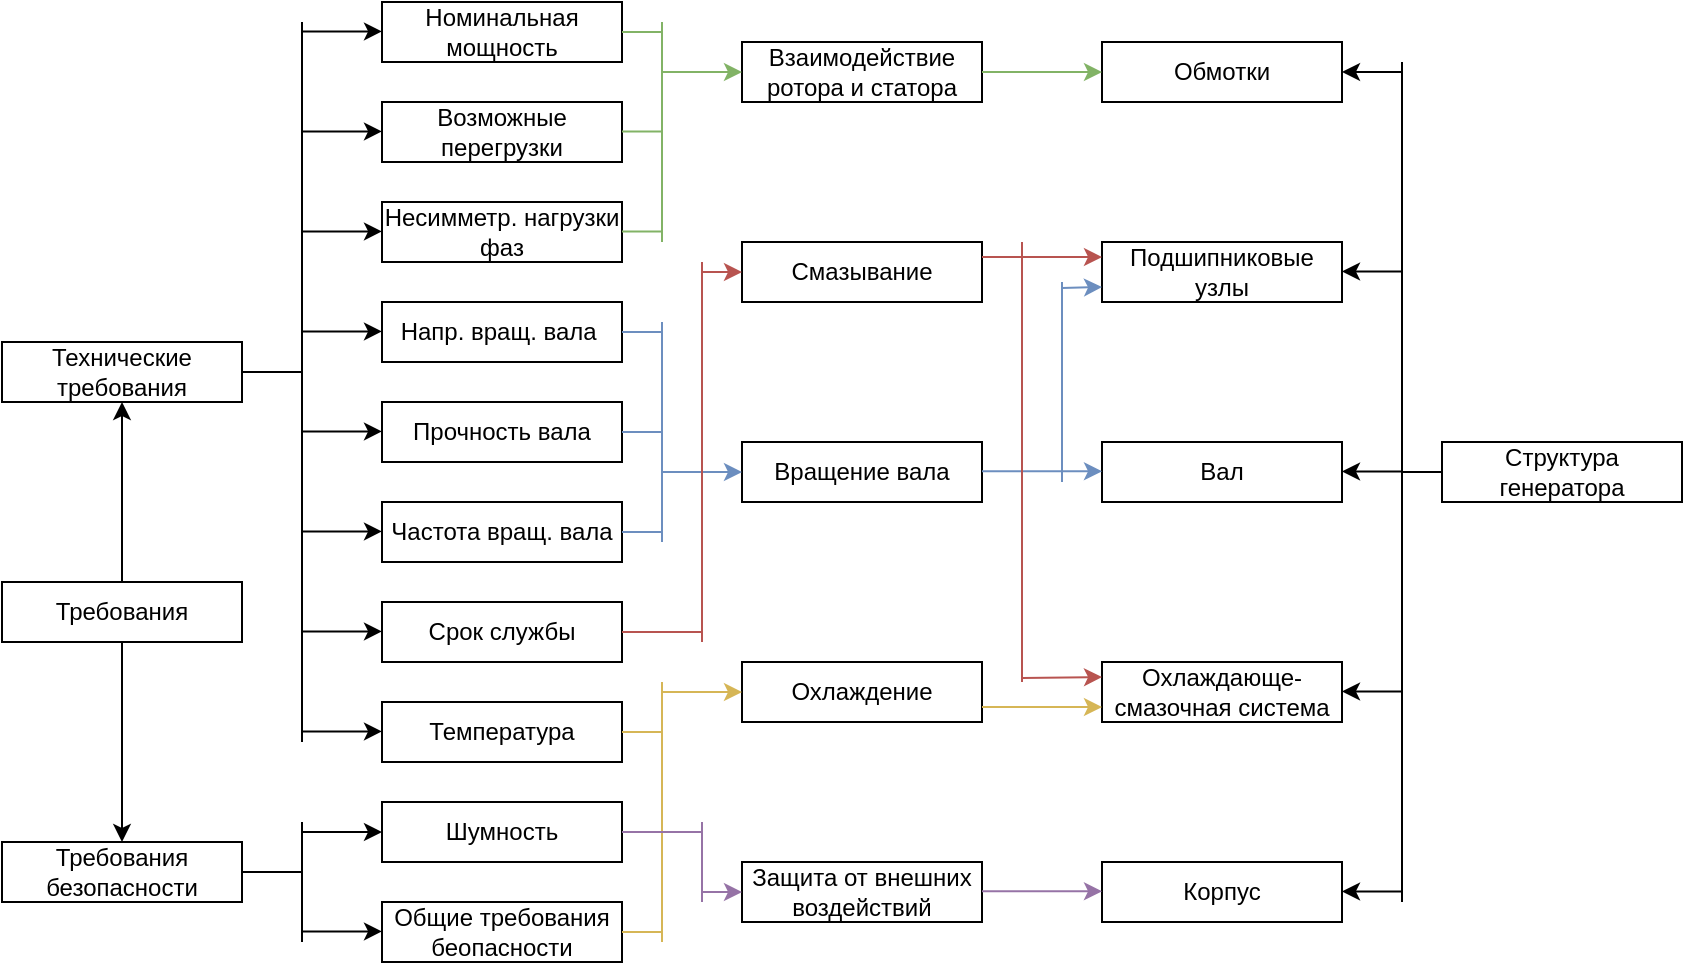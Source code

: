 <mxfile version="14.2.3" type="device"><diagram id="kgpKYQtTHZ0yAKxKKP6v" name="Page-1"><mxGraphModel dx="981" dy="548" grid="1" gridSize="10" guides="1" tooltips="1" connect="1" arrows="1" fold="1" page="1" pageScale="1" pageWidth="850" pageHeight="1100" math="0" shadow="0"><root><mxCell id="0"/><mxCell id="1" parent="0"/><mxCell id="SkDZV_Bis3ysf2tunas2-1" value="Номинальная мощность" style="rounded=0;whiteSpace=wrap;html=1;" vertex="1" parent="1"><mxGeometry x="200" y="240" width="120" height="30" as="geometry"/></mxCell><mxCell id="SkDZV_Bis3ysf2tunas2-2" value="Возможные перегрузки" style="rounded=0;whiteSpace=wrap;html=1;" vertex="1" parent="1"><mxGeometry x="200" y="290" width="120" height="30" as="geometry"/></mxCell><mxCell id="SkDZV_Bis3ysf2tunas2-3" value="Несимметр. нагрузки фаз" style="rounded=0;whiteSpace=wrap;html=1;" vertex="1" parent="1"><mxGeometry x="200" y="340" width="120" height="30" as="geometry"/></mxCell><mxCell id="SkDZV_Bis3ysf2tunas2-4" value="Напр. вращ. вала&amp;nbsp;" style="rounded=0;whiteSpace=wrap;html=1;" vertex="1" parent="1"><mxGeometry x="200" y="390" width="120" height="30" as="geometry"/></mxCell><mxCell id="SkDZV_Bis3ysf2tunas2-5" value="Прочность вала" style="rounded=0;whiteSpace=wrap;html=1;" vertex="1" parent="1"><mxGeometry x="200" y="440" width="120" height="30" as="geometry"/></mxCell><mxCell id="SkDZV_Bis3ysf2tunas2-6" value="Частота вращ. вала" style="rounded=0;whiteSpace=wrap;html=1;" vertex="1" parent="1"><mxGeometry x="200" y="490" width="120" height="30" as="geometry"/></mxCell><mxCell id="SkDZV_Bis3ysf2tunas2-7" value="Срок службы" style="rounded=0;whiteSpace=wrap;html=1;" vertex="1" parent="1"><mxGeometry x="200" y="540" width="120" height="30" as="geometry"/></mxCell><mxCell id="SkDZV_Bis3ysf2tunas2-9" value="Температура" style="rounded=0;whiteSpace=wrap;html=1;" vertex="1" parent="1"><mxGeometry x="200" y="590" width="120" height="30" as="geometry"/></mxCell><mxCell id="SkDZV_Bis3ysf2tunas2-10" value="Шумность" style="rounded=0;whiteSpace=wrap;html=1;" vertex="1" parent="1"><mxGeometry x="200" y="640" width="120" height="30" as="geometry"/></mxCell><mxCell id="SkDZV_Bis3ysf2tunas2-11" value="Общие требования беопасности" style="rounded=0;whiteSpace=wrap;html=1;" vertex="1" parent="1"><mxGeometry x="200" y="690" width="120" height="30" as="geometry"/></mxCell><mxCell id="SkDZV_Bis3ysf2tunas2-12" value="Технические требования" style="rounded=0;whiteSpace=wrap;html=1;" vertex="1" parent="1"><mxGeometry x="10" y="410" width="120" height="30" as="geometry"/></mxCell><mxCell id="SkDZV_Bis3ysf2tunas2-13" value="Требования безопасности" style="rounded=0;whiteSpace=wrap;html=1;" vertex="1" parent="1"><mxGeometry x="10" y="660" width="120" height="30" as="geometry"/></mxCell><mxCell id="SkDZV_Bis3ysf2tunas2-14" value="Требования" style="rounded=0;whiteSpace=wrap;html=1;" vertex="1" parent="1"><mxGeometry x="10" y="530" width="120" height="30" as="geometry"/></mxCell><mxCell id="SkDZV_Bis3ysf2tunas2-15" value="" style="endArrow=classic;html=1;exitX=0.5;exitY=0;exitDx=0;exitDy=0;entryX=0.5;entryY=1;entryDx=0;entryDy=0;" edge="1" parent="1" source="SkDZV_Bis3ysf2tunas2-14" target="SkDZV_Bis3ysf2tunas2-12"><mxGeometry width="50" height="50" relative="1" as="geometry"><mxPoint x="230" y="550" as="sourcePoint"/><mxPoint x="280" y="500" as="targetPoint"/><Array as="points"><mxPoint x="70" y="460"/></Array></mxGeometry></mxCell><mxCell id="SkDZV_Bis3ysf2tunas2-16" value="" style="endArrow=classic;html=1;exitX=0.5;exitY=1;exitDx=0;exitDy=0;entryX=0.5;entryY=0;entryDx=0;entryDy=0;" edge="1" parent="1" source="SkDZV_Bis3ysf2tunas2-14" target="SkDZV_Bis3ysf2tunas2-13"><mxGeometry width="50" height="50" relative="1" as="geometry"><mxPoint x="230" y="550" as="sourcePoint"/><mxPoint x="280" y="500" as="targetPoint"/></mxGeometry></mxCell><mxCell id="SkDZV_Bis3ysf2tunas2-17" value="" style="endArrow=classic;html=1;entryX=0;entryY=0.5;entryDx=0;entryDy=0;" edge="1" parent="1" target="SkDZV_Bis3ysf2tunas2-10"><mxGeometry width="50" height="50" relative="1" as="geometry"><mxPoint x="160" y="655" as="sourcePoint"/><mxPoint x="270" y="500" as="targetPoint"/></mxGeometry></mxCell><mxCell id="SkDZV_Bis3ysf2tunas2-18" value="" style="endArrow=classic;html=1;entryX=0;entryY=0.5;entryDx=0;entryDy=0;" edge="1" parent="1"><mxGeometry width="50" height="50" relative="1" as="geometry"><mxPoint x="160" y="704.71" as="sourcePoint"/><mxPoint x="200" y="704.71" as="targetPoint"/></mxGeometry></mxCell><mxCell id="SkDZV_Bis3ysf2tunas2-20" value="" style="endArrow=none;html=1;exitX=1;exitY=0.5;exitDx=0;exitDy=0;" edge="1" parent="1" source="SkDZV_Bis3ysf2tunas2-13"><mxGeometry width="50" height="50" relative="1" as="geometry"><mxPoint x="220" y="660" as="sourcePoint"/><mxPoint x="160" y="675" as="targetPoint"/></mxGeometry></mxCell><mxCell id="SkDZV_Bis3ysf2tunas2-22" value="" style="endArrow=none;html=1;" edge="1" parent="1"><mxGeometry width="50" height="50" relative="1" as="geometry"><mxPoint x="160" y="710" as="sourcePoint"/><mxPoint x="160" y="650" as="targetPoint"/></mxGeometry></mxCell><mxCell id="SkDZV_Bis3ysf2tunas2-23" value="" style="endArrow=none;html=1;" edge="1" parent="1"><mxGeometry width="50" height="50" relative="1" as="geometry"><mxPoint x="160" y="610" as="sourcePoint"/><mxPoint x="160" y="250" as="targetPoint"/></mxGeometry></mxCell><mxCell id="SkDZV_Bis3ysf2tunas2-25" value="" style="endArrow=classic;html=1;entryX=0;entryY=0.5;entryDx=0;entryDy=0;" edge="1" parent="1"><mxGeometry width="50" height="50" relative="1" as="geometry"><mxPoint x="160" y="604.71" as="sourcePoint"/><mxPoint x="200" y="604.71" as="targetPoint"/></mxGeometry></mxCell><mxCell id="SkDZV_Bis3ysf2tunas2-26" value="" style="endArrow=classic;html=1;entryX=0;entryY=0.5;entryDx=0;entryDy=0;" edge="1" parent="1"><mxGeometry width="50" height="50" relative="1" as="geometry"><mxPoint x="160" y="554.71" as="sourcePoint"/><mxPoint x="200" y="554.71" as="targetPoint"/></mxGeometry></mxCell><mxCell id="SkDZV_Bis3ysf2tunas2-27" value="" style="endArrow=classic;html=1;entryX=0;entryY=0.5;entryDx=0;entryDy=0;" edge="1" parent="1"><mxGeometry width="50" height="50" relative="1" as="geometry"><mxPoint x="160" y="504.71" as="sourcePoint"/><mxPoint x="200" y="504.71" as="targetPoint"/></mxGeometry></mxCell><mxCell id="SkDZV_Bis3ysf2tunas2-28" value="" style="endArrow=classic;html=1;entryX=0;entryY=0.5;entryDx=0;entryDy=0;" edge="1" parent="1"><mxGeometry width="50" height="50" relative="1" as="geometry"><mxPoint x="160" y="454.71" as="sourcePoint"/><mxPoint x="200" y="454.71" as="targetPoint"/></mxGeometry></mxCell><mxCell id="SkDZV_Bis3ysf2tunas2-29" value="" style="endArrow=classic;html=1;entryX=0;entryY=0.5;entryDx=0;entryDy=0;" edge="1" parent="1"><mxGeometry width="50" height="50" relative="1" as="geometry"><mxPoint x="160" y="404.71" as="sourcePoint"/><mxPoint x="200" y="404.71" as="targetPoint"/></mxGeometry></mxCell><mxCell id="SkDZV_Bis3ysf2tunas2-30" value="" style="endArrow=classic;html=1;entryX=0;entryY=0.5;entryDx=0;entryDy=0;" edge="1" parent="1"><mxGeometry width="50" height="50" relative="1" as="geometry"><mxPoint x="160" y="354.71" as="sourcePoint"/><mxPoint x="200" y="354.71" as="targetPoint"/></mxGeometry></mxCell><mxCell id="SkDZV_Bis3ysf2tunas2-31" value="" style="endArrow=classic;html=1;entryX=0;entryY=0.5;entryDx=0;entryDy=0;" edge="1" parent="1"><mxGeometry width="50" height="50" relative="1" as="geometry"><mxPoint x="160" y="304.71" as="sourcePoint"/><mxPoint x="200" y="304.71" as="targetPoint"/></mxGeometry></mxCell><mxCell id="SkDZV_Bis3ysf2tunas2-32" value="" style="endArrow=classic;html=1;entryX=0;entryY=0.5;entryDx=0;entryDy=0;" edge="1" parent="1"><mxGeometry width="50" height="50" relative="1" as="geometry"><mxPoint x="160" y="254.71" as="sourcePoint"/><mxPoint x="200" y="254.71" as="targetPoint"/></mxGeometry></mxCell><mxCell id="SkDZV_Bis3ysf2tunas2-33" value="" style="endArrow=none;html=1;exitX=1;exitY=0.5;exitDx=0;exitDy=0;" edge="1" parent="1" source="SkDZV_Bis3ysf2tunas2-12"><mxGeometry width="50" height="50" relative="1" as="geometry"><mxPoint x="420" y="480" as="sourcePoint"/><mxPoint x="160" y="425" as="targetPoint"/></mxGeometry></mxCell><mxCell id="SkDZV_Bis3ysf2tunas2-34" value="Защита от внешних воздействий" style="rounded=0;whiteSpace=wrap;html=1;" vertex="1" parent="1"><mxGeometry x="380" y="670" width="120" height="30" as="geometry"/></mxCell><mxCell id="SkDZV_Bis3ysf2tunas2-35" value="Охлаждение" style="rounded=0;whiteSpace=wrap;html=1;" vertex="1" parent="1"><mxGeometry x="380" y="570" width="120" height="30" as="geometry"/></mxCell><mxCell id="SkDZV_Bis3ysf2tunas2-36" value="Вращение вала" style="rounded=0;whiteSpace=wrap;html=1;" vertex="1" parent="1"><mxGeometry x="380" y="460" width="120" height="30" as="geometry"/></mxCell><mxCell id="SkDZV_Bis3ysf2tunas2-37" value="Взаимодействие ротора и статора" style="rounded=0;whiteSpace=wrap;html=1;" vertex="1" parent="1"><mxGeometry x="380" y="260" width="120" height="30" as="geometry"/></mxCell><mxCell id="SkDZV_Bis3ysf2tunas2-38" value="Смазывание" style="rounded=0;whiteSpace=wrap;html=1;" vertex="1" parent="1"><mxGeometry x="380" y="360" width="120" height="30" as="geometry"/></mxCell><mxCell id="SkDZV_Bis3ysf2tunas2-39" value="" style="endArrow=none;html=1;exitX=1;exitY=0.5;exitDx=0;exitDy=0;fillColor=#dae8fc;strokeColor=#6c8ebf;" edge="1" parent="1" source="SkDZV_Bis3ysf2tunas2-6"><mxGeometry width="50" height="50" relative="1" as="geometry"><mxPoint x="420" y="560" as="sourcePoint"/><mxPoint x="340" y="505" as="targetPoint"/></mxGeometry></mxCell><mxCell id="SkDZV_Bis3ysf2tunas2-40" value="" style="endArrow=none;html=1;fillColor=#dae8fc;strokeColor=#6c8ebf;" edge="1" parent="1"><mxGeometry width="50" height="50" relative="1" as="geometry"><mxPoint x="340" y="510" as="sourcePoint"/><mxPoint x="340" y="400" as="targetPoint"/></mxGeometry></mxCell><mxCell id="SkDZV_Bis3ysf2tunas2-41" value="" style="endArrow=classic;html=1;entryX=0;entryY=0.5;entryDx=0;entryDy=0;fillColor=#dae8fc;strokeColor=#6c8ebf;" edge="1" parent="1" target="SkDZV_Bis3ysf2tunas2-36"><mxGeometry width="50" height="50" relative="1" as="geometry"><mxPoint x="340" y="475" as="sourcePoint"/><mxPoint x="440" y="390" as="targetPoint"/></mxGeometry></mxCell><mxCell id="SkDZV_Bis3ysf2tunas2-42" value="" style="endArrow=none;html=1;exitX=1;exitY=0.5;exitDx=0;exitDy=0;fillColor=#dae8fc;strokeColor=#6c8ebf;" edge="1" parent="1" source="SkDZV_Bis3ysf2tunas2-5"><mxGeometry width="50" height="50" relative="1" as="geometry"><mxPoint x="390" y="440" as="sourcePoint"/><mxPoint x="340" y="455" as="targetPoint"/></mxGeometry></mxCell><mxCell id="SkDZV_Bis3ysf2tunas2-43" value="" style="endArrow=none;html=1;exitX=1;exitY=0.5;exitDx=0;exitDy=0;fillColor=#dae8fc;strokeColor=#6c8ebf;" edge="1" parent="1" source="SkDZV_Bis3ysf2tunas2-4"><mxGeometry width="50" height="50" relative="1" as="geometry"><mxPoint x="390" y="440" as="sourcePoint"/><mxPoint x="340" y="405" as="targetPoint"/></mxGeometry></mxCell><mxCell id="SkDZV_Bis3ysf2tunas2-44" value="" style="endArrow=classic;html=1;entryX=0;entryY=0.5;entryDx=0;entryDy=0;fillColor=#fff2cc;strokeColor=#d6b656;" edge="1" parent="1" target="SkDZV_Bis3ysf2tunas2-35"><mxGeometry width="50" height="50" relative="1" as="geometry"><mxPoint x="340" y="585" as="sourcePoint"/><mxPoint x="400" y="500" as="targetPoint"/></mxGeometry></mxCell><mxCell id="SkDZV_Bis3ysf2tunas2-45" value="" style="endArrow=none;html=1;fillColor=#fff2cc;strokeColor=#d6b656;" edge="1" parent="1"><mxGeometry width="50" height="50" relative="1" as="geometry"><mxPoint x="340" y="580" as="sourcePoint"/><mxPoint x="340" y="710" as="targetPoint"/></mxGeometry></mxCell><mxCell id="SkDZV_Bis3ysf2tunas2-46" value="" style="endArrow=none;html=1;exitX=1;exitY=0.5;exitDx=0;exitDy=0;fillColor=#fff2cc;strokeColor=#d6b656;" edge="1" parent="1" source="SkDZV_Bis3ysf2tunas2-9"><mxGeometry width="50" height="50" relative="1" as="geometry"><mxPoint x="350" y="480" as="sourcePoint"/><mxPoint x="340" y="605" as="targetPoint"/></mxGeometry></mxCell><mxCell id="SkDZV_Bis3ysf2tunas2-47" value="" style="endArrow=none;html=1;exitX=1;exitY=0.5;exitDx=0;exitDy=0;fillColor=#fff2cc;strokeColor=#d6b656;" edge="1" parent="1" source="SkDZV_Bis3ysf2tunas2-11"><mxGeometry width="50" height="50" relative="1" as="geometry"><mxPoint x="350" y="550" as="sourcePoint"/><mxPoint x="340" y="705" as="targetPoint"/></mxGeometry></mxCell><mxCell id="SkDZV_Bis3ysf2tunas2-48" value="" style="endArrow=none;html=1;exitX=1;exitY=0.5;exitDx=0;exitDy=0;fillColor=#f8cecc;strokeColor=#b85450;" edge="1" parent="1" source="SkDZV_Bis3ysf2tunas2-7"><mxGeometry width="50" height="50" relative="1" as="geometry"><mxPoint x="350" y="550" as="sourcePoint"/><mxPoint x="360" y="555" as="targetPoint"/></mxGeometry></mxCell><mxCell id="SkDZV_Bis3ysf2tunas2-49" value="" style="endArrow=none;html=1;fillColor=#f8cecc;strokeColor=#b85450;" edge="1" parent="1"><mxGeometry width="50" height="50" relative="1" as="geometry"><mxPoint x="360" y="370" as="sourcePoint"/><mxPoint x="360" y="560" as="targetPoint"/></mxGeometry></mxCell><mxCell id="SkDZV_Bis3ysf2tunas2-50" value="" style="endArrow=classic;html=1;entryX=0;entryY=0.5;entryDx=0;entryDy=0;fillColor=#e1d5e7;strokeColor=#9673a6;" edge="1" parent="1" target="SkDZV_Bis3ysf2tunas2-34"><mxGeometry width="50" height="50" relative="1" as="geometry"><mxPoint x="360" y="685" as="sourcePoint"/><mxPoint x="400" y="500" as="targetPoint"/></mxGeometry></mxCell><mxCell id="SkDZV_Bis3ysf2tunas2-51" value="" style="endArrow=none;html=1;exitX=1;exitY=0.5;exitDx=0;exitDy=0;fillColor=#d5e8d4;strokeColor=#82b366;" edge="1" parent="1" source="SkDZV_Bis3ysf2tunas2-1"><mxGeometry width="50" height="50" relative="1" as="geometry"><mxPoint x="290" y="450" as="sourcePoint"/><mxPoint x="340" y="255" as="targetPoint"/></mxGeometry></mxCell><mxCell id="SkDZV_Bis3ysf2tunas2-53" value="" style="endArrow=classic;html=1;fillColor=#f8cecc;strokeColor=#b85450;" edge="1" parent="1"><mxGeometry width="50" height="50" relative="1" as="geometry"><mxPoint x="360" y="375" as="sourcePoint"/><mxPoint x="380" y="375" as="targetPoint"/></mxGeometry></mxCell><mxCell id="SkDZV_Bis3ysf2tunas2-54" value="" style="endArrow=none;html=1;exitX=1;exitY=0.5;exitDx=0;exitDy=0;fillColor=#e1d5e7;strokeColor=#9673a6;" edge="1" parent="1" source="SkDZV_Bis3ysf2tunas2-10"><mxGeometry width="50" height="50" relative="1" as="geometry"><mxPoint x="230" y="570" as="sourcePoint"/><mxPoint x="360" y="655" as="targetPoint"/></mxGeometry></mxCell><mxCell id="SkDZV_Bis3ysf2tunas2-55" value="" style="endArrow=none;html=1;fillColor=#e1d5e7;strokeColor=#9673a6;" edge="1" parent="1"><mxGeometry width="50" height="50" relative="1" as="geometry"><mxPoint x="360" y="690" as="sourcePoint"/><mxPoint x="360" y="650" as="targetPoint"/></mxGeometry></mxCell><mxCell id="SkDZV_Bis3ysf2tunas2-57" value="" style="endArrow=none;html=1;exitX=1;exitY=0.5;exitDx=0;exitDy=0;fillColor=#d5e8d4;strokeColor=#82b366;" edge="1" parent="1"><mxGeometry width="50" height="50" relative="1" as="geometry"><mxPoint x="320" y="304.8" as="sourcePoint"/><mxPoint x="340" y="304.8" as="targetPoint"/></mxGeometry></mxCell><mxCell id="SkDZV_Bis3ysf2tunas2-58" value="" style="endArrow=none;html=1;exitX=1;exitY=0.5;exitDx=0;exitDy=0;fillColor=#d5e8d4;strokeColor=#82b366;" edge="1" parent="1"><mxGeometry width="50" height="50" relative="1" as="geometry"><mxPoint x="320" y="354.8" as="sourcePoint"/><mxPoint x="340" y="354.8" as="targetPoint"/></mxGeometry></mxCell><mxCell id="SkDZV_Bis3ysf2tunas2-59" value="" style="endArrow=none;html=1;fillColor=#d5e8d4;strokeColor=#82b366;" edge="1" parent="1"><mxGeometry width="50" height="50" relative="1" as="geometry"><mxPoint x="340" y="360" as="sourcePoint"/><mxPoint x="340" y="250" as="targetPoint"/></mxGeometry></mxCell><mxCell id="SkDZV_Bis3ysf2tunas2-60" value="" style="endArrow=classic;html=1;entryX=0;entryY=0.5;entryDx=0;entryDy=0;fillColor=#d5e8d4;strokeColor=#82b366;" edge="1" parent="1" target="SkDZV_Bis3ysf2tunas2-37"><mxGeometry width="50" height="50" relative="1" as="geometry"><mxPoint x="340" y="275" as="sourcePoint"/><mxPoint x="500" y="330" as="targetPoint"/></mxGeometry></mxCell><mxCell id="SkDZV_Bis3ysf2tunas2-61" value="Корпус" style="rounded=0;whiteSpace=wrap;html=1;" vertex="1" parent="1"><mxGeometry x="560" y="670" width="120" height="30" as="geometry"/></mxCell><mxCell id="SkDZV_Bis3ysf2tunas2-62" value="Подшипниковые узлы" style="rounded=0;whiteSpace=wrap;html=1;" vertex="1" parent="1"><mxGeometry x="560" y="360" width="120" height="30" as="geometry"/></mxCell><mxCell id="SkDZV_Bis3ysf2tunas2-63" value="Обмотки" style="rounded=0;whiteSpace=wrap;html=1;" vertex="1" parent="1"><mxGeometry x="560" y="260" width="120" height="30" as="geometry"/></mxCell><mxCell id="SkDZV_Bis3ysf2tunas2-65" value="Охлаждающе-смазочная система" style="rounded=0;whiteSpace=wrap;html=1;" vertex="1" parent="1"><mxGeometry x="560" y="570" width="120" height="30" as="geometry"/></mxCell><mxCell id="SkDZV_Bis3ysf2tunas2-66" value="Структура генератора" style="rounded=0;whiteSpace=wrap;html=1;" vertex="1" parent="1"><mxGeometry x="730" y="460" width="120" height="30" as="geometry"/></mxCell><mxCell id="SkDZV_Bis3ysf2tunas2-67" value="Вал" style="rounded=0;whiteSpace=wrap;html=1;" vertex="1" parent="1"><mxGeometry x="560" y="460" width="120" height="30" as="geometry"/></mxCell><mxCell id="SkDZV_Bis3ysf2tunas2-72" value="" style="endArrow=classic;html=1;exitX=1;exitY=0.5;exitDx=0;exitDy=0;entryX=0;entryY=0.5;entryDx=0;entryDy=0;fillColor=#d5e8d4;strokeColor=#82b366;" edge="1" parent="1" source="SkDZV_Bis3ysf2tunas2-37" target="SkDZV_Bis3ysf2tunas2-63"><mxGeometry width="50" height="50" relative="1" as="geometry"><mxPoint x="450" y="510" as="sourcePoint"/><mxPoint x="500" y="460" as="targetPoint"/></mxGeometry></mxCell><mxCell id="SkDZV_Bis3ysf2tunas2-73" value="" style="endArrow=classic;html=1;exitX=1;exitY=0.5;exitDx=0;exitDy=0;entryX=0;entryY=0.5;entryDx=0;entryDy=0;fillColor=#dae8fc;strokeColor=#6c8ebf;" edge="1" parent="1"><mxGeometry width="50" height="50" relative="1" as="geometry"><mxPoint x="500" y="474.66" as="sourcePoint"/><mxPoint x="560" y="474.66" as="targetPoint"/></mxGeometry></mxCell><mxCell id="SkDZV_Bis3ysf2tunas2-74" value="" style="endArrow=classic;html=1;exitX=1;exitY=0.5;exitDx=0;exitDy=0;entryX=0;entryY=0.5;entryDx=0;entryDy=0;fillColor=#e1d5e7;strokeColor=#9673a6;" edge="1" parent="1"><mxGeometry width="50" height="50" relative="1" as="geometry"><mxPoint x="500" y="684.66" as="sourcePoint"/><mxPoint x="560" y="684.66" as="targetPoint"/></mxGeometry></mxCell><mxCell id="SkDZV_Bis3ysf2tunas2-75" value="" style="endArrow=none;html=1;fillColor=#dae8fc;strokeColor=#6c8ebf;" edge="1" parent="1"><mxGeometry width="50" height="50" relative="1" as="geometry"><mxPoint x="540" y="480" as="sourcePoint"/><mxPoint x="540" y="380" as="targetPoint"/></mxGeometry></mxCell><mxCell id="SkDZV_Bis3ysf2tunas2-76" value="" style="endArrow=classic;html=1;entryX=0;entryY=0.75;entryDx=0;entryDy=0;fillColor=#dae8fc;strokeColor=#6c8ebf;" edge="1" parent="1" target="SkDZV_Bis3ysf2tunas2-62"><mxGeometry width="50" height="50" relative="1" as="geometry"><mxPoint x="540" y="383" as="sourcePoint"/><mxPoint x="500" y="460" as="targetPoint"/></mxGeometry></mxCell><mxCell id="SkDZV_Bis3ysf2tunas2-77" value="" style="endArrow=classic;html=1;exitX=1;exitY=0.25;exitDx=0;exitDy=0;entryX=0;entryY=0.25;entryDx=0;entryDy=0;fillColor=#f8cecc;strokeColor=#b85450;" edge="1" parent="1" source="SkDZV_Bis3ysf2tunas2-38" target="SkDZV_Bis3ysf2tunas2-62"><mxGeometry width="50" height="50" relative="1" as="geometry"><mxPoint x="450" y="510" as="sourcePoint"/><mxPoint x="500" y="460" as="targetPoint"/></mxGeometry></mxCell><mxCell id="SkDZV_Bis3ysf2tunas2-78" value="" style="endArrow=none;html=1;" edge="1" parent="1"><mxGeometry width="50" height="50" relative="1" as="geometry"><mxPoint x="710" y="690" as="sourcePoint"/><mxPoint x="710" y="270" as="targetPoint"/></mxGeometry></mxCell><mxCell id="SkDZV_Bis3ysf2tunas2-79" value="" style="endArrow=classic;html=1;entryX=1;entryY=0.5;entryDx=0;entryDy=0;" edge="1" parent="1" target="SkDZV_Bis3ysf2tunas2-63"><mxGeometry width="50" height="50" relative="1" as="geometry"><mxPoint x="710" y="275" as="sourcePoint"/><mxPoint x="500" y="460" as="targetPoint"/></mxGeometry></mxCell><mxCell id="SkDZV_Bis3ysf2tunas2-80" value="" style="endArrow=classic;html=1;entryX=1;entryY=0.5;entryDx=0;entryDy=0;" edge="1" parent="1"><mxGeometry width="50" height="50" relative="1" as="geometry"><mxPoint x="710" y="374.71" as="sourcePoint"/><mxPoint x="680" y="374.71" as="targetPoint"/></mxGeometry></mxCell><mxCell id="SkDZV_Bis3ysf2tunas2-81" value="" style="endArrow=classic;html=1;entryX=1;entryY=0.5;entryDx=0;entryDy=0;" edge="1" parent="1"><mxGeometry width="50" height="50" relative="1" as="geometry"><mxPoint x="710" y="474.71" as="sourcePoint"/><mxPoint x="680" y="474.71" as="targetPoint"/></mxGeometry></mxCell><mxCell id="SkDZV_Bis3ysf2tunas2-82" value="" style="endArrow=classic;html=1;entryX=1;entryY=0.5;entryDx=0;entryDy=0;" edge="1" parent="1"><mxGeometry width="50" height="50" relative="1" as="geometry"><mxPoint x="710" y="584.71" as="sourcePoint"/><mxPoint x="680" y="584.71" as="targetPoint"/></mxGeometry></mxCell><mxCell id="SkDZV_Bis3ysf2tunas2-83" value="" style="endArrow=classic;html=1;entryX=1;entryY=0.5;entryDx=0;entryDy=0;" edge="1" parent="1"><mxGeometry width="50" height="50" relative="1" as="geometry"><mxPoint x="710" y="684.71" as="sourcePoint"/><mxPoint x="680" y="684.71" as="targetPoint"/></mxGeometry></mxCell><mxCell id="SkDZV_Bis3ysf2tunas2-84" value="" style="endArrow=none;html=1;entryX=0;entryY=0.5;entryDx=0;entryDy=0;" edge="1" parent="1" target="SkDZV_Bis3ysf2tunas2-66"><mxGeometry width="50" height="50" relative="1" as="geometry"><mxPoint x="710" y="475" as="sourcePoint"/><mxPoint x="690" y="500" as="targetPoint"/></mxGeometry></mxCell><mxCell id="SkDZV_Bis3ysf2tunas2-85" value="" style="endArrow=classic;html=1;entryX=0;entryY=0.75;entryDx=0;entryDy=0;exitX=1;exitY=0.75;exitDx=0;exitDy=0;fillColor=#fff2cc;strokeColor=#d6b656;" edge="1" parent="1" source="SkDZV_Bis3ysf2tunas2-35" target="SkDZV_Bis3ysf2tunas2-65"><mxGeometry width="50" height="50" relative="1" as="geometry"><mxPoint x="400" y="490" as="sourcePoint"/><mxPoint x="450" y="440" as="targetPoint"/></mxGeometry></mxCell><mxCell id="SkDZV_Bis3ysf2tunas2-86" value="" style="endArrow=none;html=1;fillColor=#f8cecc;strokeColor=#b85450;" edge="1" parent="1"><mxGeometry width="50" height="50" relative="1" as="geometry"><mxPoint x="520" y="580" as="sourcePoint"/><mxPoint x="520" y="360" as="targetPoint"/></mxGeometry></mxCell><mxCell id="SkDZV_Bis3ysf2tunas2-87" value="" style="endArrow=classic;html=1;entryX=0;entryY=0.25;entryDx=0;entryDy=0;fillColor=#f8cecc;strokeColor=#b85450;" edge="1" parent="1" target="SkDZV_Bis3ysf2tunas2-65"><mxGeometry width="50" height="50" relative="1" as="geometry"><mxPoint x="520" y="578" as="sourcePoint"/><mxPoint x="450" y="440" as="targetPoint"/></mxGeometry></mxCell></root></mxGraphModel></diagram></mxfile>